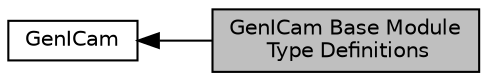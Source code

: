 digraph "GenICam Base Module Type Definitions"
{
  edge [fontname="Helvetica",fontsize="10",labelfontname="Helvetica",labelfontsize="10"];
  node [fontname="Helvetica",fontsize="10",shape=record];
  rankdir=LR;
  Node1 [label="GenICam",height=0.2,width=0.4,color="black", fillcolor="white", style="filled",URL="$group___gen_i_cam___modules.html"];
  Node0 [label="GenICam Base Module\l Type Definitions",height=0.2,width=0.4,color="black", fillcolor="grey75", style="filled", fontcolor="black"];
  Node1->Node0 [shape=plaintext, dir="back", style="solid"];
}
